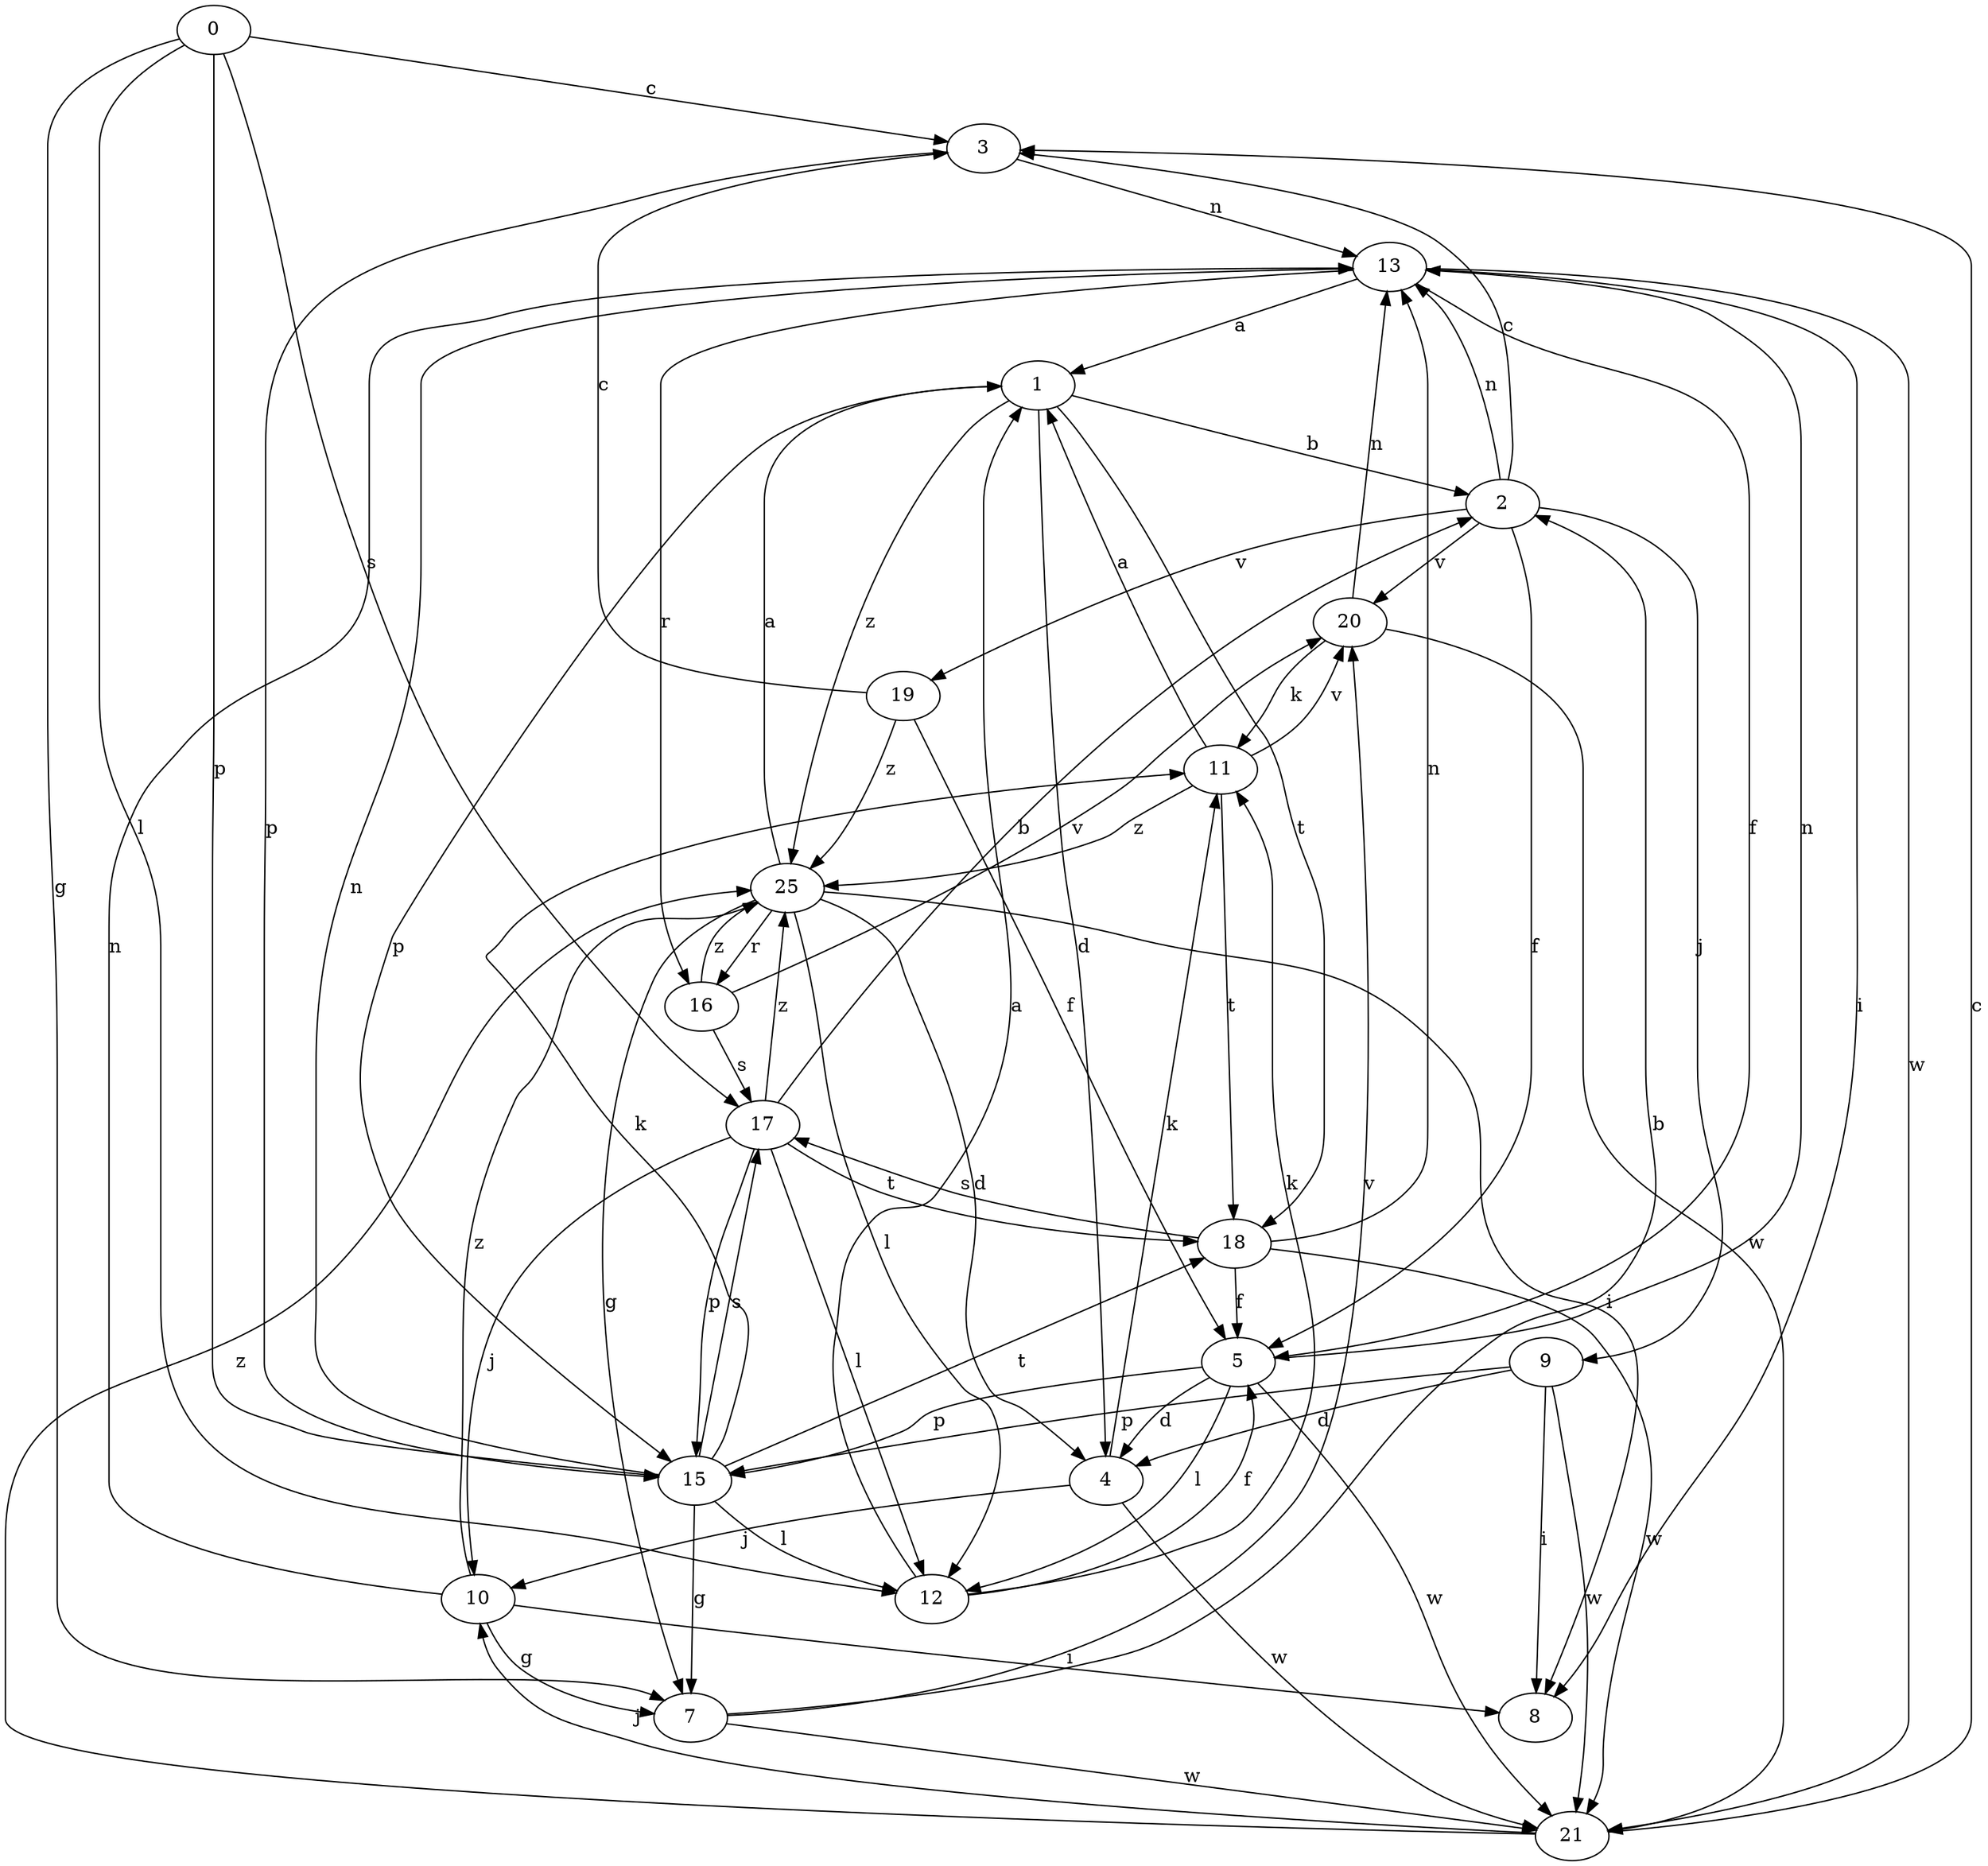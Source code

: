 strict digraph  {
0;
1;
2;
3;
4;
5;
7;
8;
9;
10;
11;
12;
13;
15;
16;
17;
18;
19;
20;
21;
25;
0 -> 3  [label=c];
0 -> 7  [label=g];
0 -> 12  [label=l];
0 -> 15  [label=p];
0 -> 17  [label=s];
1 -> 2  [label=b];
1 -> 4  [label=d];
1 -> 15  [label=p];
1 -> 18  [label=t];
1 -> 25  [label=z];
2 -> 3  [label=c];
2 -> 5  [label=f];
2 -> 9  [label=j];
2 -> 13  [label=n];
2 -> 19  [label=v];
2 -> 20  [label=v];
3 -> 13  [label=n];
3 -> 15  [label=p];
4 -> 10  [label=j];
4 -> 11  [label=k];
4 -> 21  [label=w];
5 -> 4  [label=d];
5 -> 12  [label=l];
5 -> 13  [label=n];
5 -> 15  [label=p];
5 -> 21  [label=w];
7 -> 2  [label=b];
7 -> 20  [label=v];
7 -> 21  [label=w];
9 -> 4  [label=d];
9 -> 8  [label=i];
9 -> 15  [label=p];
9 -> 21  [label=w];
10 -> 7  [label=g];
10 -> 8  [label=i];
10 -> 13  [label=n];
10 -> 25  [label=z];
11 -> 1  [label=a];
11 -> 18  [label=t];
11 -> 20  [label=v];
11 -> 25  [label=z];
12 -> 1  [label=a];
12 -> 5  [label=f];
12 -> 11  [label=k];
13 -> 1  [label=a];
13 -> 5  [label=f];
13 -> 8  [label=i];
13 -> 16  [label=r];
13 -> 21  [label=w];
15 -> 7  [label=g];
15 -> 11  [label=k];
15 -> 12  [label=l];
15 -> 13  [label=n];
15 -> 17  [label=s];
15 -> 18  [label=t];
16 -> 17  [label=s];
16 -> 20  [label=v];
16 -> 25  [label=z];
17 -> 2  [label=b];
17 -> 10  [label=j];
17 -> 12  [label=l];
17 -> 15  [label=p];
17 -> 18  [label=t];
17 -> 25  [label=z];
18 -> 5  [label=f];
18 -> 13  [label=n];
18 -> 17  [label=s];
18 -> 21  [label=w];
19 -> 3  [label=c];
19 -> 5  [label=f];
19 -> 25  [label=z];
20 -> 11  [label=k];
20 -> 13  [label=n];
20 -> 21  [label=w];
21 -> 3  [label=c];
21 -> 10  [label=j];
21 -> 25  [label=z];
25 -> 1  [label=a];
25 -> 4  [label=d];
25 -> 7  [label=g];
25 -> 8  [label=i];
25 -> 12  [label=l];
25 -> 16  [label=r];
}
